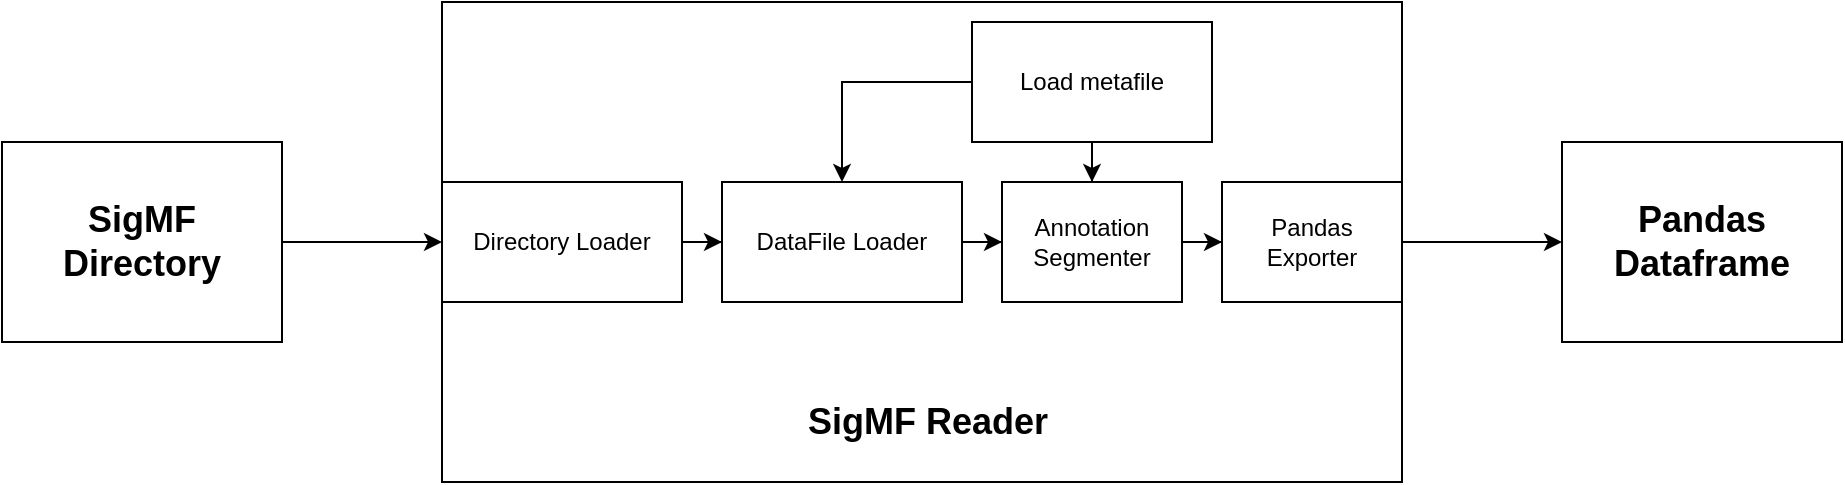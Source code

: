 <mxfile version="13.0.3" type="device"><diagram id="slPjONefmL1rHMstiXdi" name="Page-1"><mxGraphModel dx="2125" dy="823" grid="1" gridSize="10" guides="1" tooltips="1" connect="1" arrows="1" fold="1" page="1" pageScale="1" pageWidth="827" pageHeight="1169" math="0" shadow="0"><root><mxCell id="0"/><mxCell id="1" parent="0"/><mxCell id="XiUKRbX-mSEdYcj2PTFm-3" value="" style="edgeStyle=orthogonalEdgeStyle;rounded=0;orthogonalLoop=1;jettySize=auto;html=1;" edge="1" parent="1" source="XiUKRbX-mSEdYcj2PTFm-1" target="XiUKRbX-mSEdYcj2PTFm-2"><mxGeometry relative="1" as="geometry"/></mxCell><mxCell id="XiUKRbX-mSEdYcj2PTFm-1" value="" style="rounded=0;whiteSpace=wrap;html=1;" vertex="1" parent="1"><mxGeometry x="200" y="160" width="480" height="240" as="geometry"/></mxCell><mxCell id="XiUKRbX-mSEdYcj2PTFm-2" value="&lt;h2&gt;Pandas Dataframe&lt;/h2&gt;" style="rounded=0;whiteSpace=wrap;html=1;" vertex="1" parent="1"><mxGeometry x="760" y="230" width="140" height="100" as="geometry"/></mxCell><mxCell id="XiUKRbX-mSEdYcj2PTFm-6" value="" style="edgeStyle=orthogonalEdgeStyle;rounded=0;orthogonalLoop=1;jettySize=auto;html=1;" edge="1" parent="1" source="XiUKRbX-mSEdYcj2PTFm-5" target="XiUKRbX-mSEdYcj2PTFm-1"><mxGeometry relative="1" as="geometry"/></mxCell><mxCell id="XiUKRbX-mSEdYcj2PTFm-5" value="&lt;h2&gt;SigMF Directory&lt;/h2&gt;" style="rounded=0;whiteSpace=wrap;html=1;" vertex="1" parent="1"><mxGeometry x="-20" y="230" width="140" height="100" as="geometry"/></mxCell><mxCell id="XiUKRbX-mSEdYcj2PTFm-11" value="" style="edgeStyle=orthogonalEdgeStyle;rounded=0;orthogonalLoop=1;jettySize=auto;html=1;" edge="1" parent="1" source="XiUKRbX-mSEdYcj2PTFm-7" target="XiUKRbX-mSEdYcj2PTFm-10"><mxGeometry relative="1" as="geometry"/></mxCell><mxCell id="XiUKRbX-mSEdYcj2PTFm-7" value="Directory Loader" style="rounded=0;whiteSpace=wrap;html=1;" vertex="1" parent="1"><mxGeometry x="200" y="250" width="120" height="60" as="geometry"/></mxCell><mxCell id="XiUKRbX-mSEdYcj2PTFm-8" value="Pandas Exporter" style="rounded=0;whiteSpace=wrap;html=1;" vertex="1" parent="1"><mxGeometry x="590" y="250" width="90" height="60" as="geometry"/></mxCell><mxCell id="XiUKRbX-mSEdYcj2PTFm-12" value="" style="edgeStyle=orthogonalEdgeStyle;rounded=0;orthogonalLoop=1;jettySize=auto;html=1;entryX=0.5;entryY=0;entryDx=0;entryDy=0;" edge="1" parent="1" source="XiUKRbX-mSEdYcj2PTFm-9" target="XiUKRbX-mSEdYcj2PTFm-13"><mxGeometry relative="1" as="geometry"/></mxCell><mxCell id="XiUKRbX-mSEdYcj2PTFm-19" style="edgeStyle=orthogonalEdgeStyle;rounded=0;orthogonalLoop=1;jettySize=auto;html=1;entryX=0.5;entryY=0;entryDx=0;entryDy=0;" edge="1" parent="1" source="XiUKRbX-mSEdYcj2PTFm-9" target="XiUKRbX-mSEdYcj2PTFm-10"><mxGeometry relative="1" as="geometry"/></mxCell><mxCell id="XiUKRbX-mSEdYcj2PTFm-9" value="Load metafile" style="rounded=0;whiteSpace=wrap;html=1;" vertex="1" parent="1"><mxGeometry x="465" y="170" width="120" height="60" as="geometry"/></mxCell><mxCell id="XiUKRbX-mSEdYcj2PTFm-15" value="" style="edgeStyle=orthogonalEdgeStyle;rounded=0;orthogonalLoop=1;jettySize=auto;html=1;" edge="1" parent="1" source="XiUKRbX-mSEdYcj2PTFm-10" target="XiUKRbX-mSEdYcj2PTFm-13"><mxGeometry relative="1" as="geometry"/></mxCell><mxCell id="XiUKRbX-mSEdYcj2PTFm-10" value="DataFile Loader" style="rounded=0;whiteSpace=wrap;html=1;" vertex="1" parent="1"><mxGeometry x="340" y="250" width="120" height="60" as="geometry"/></mxCell><mxCell id="XiUKRbX-mSEdYcj2PTFm-16" value="" style="edgeStyle=orthogonalEdgeStyle;rounded=0;orthogonalLoop=1;jettySize=auto;html=1;" edge="1" parent="1" source="XiUKRbX-mSEdYcj2PTFm-13" target="XiUKRbX-mSEdYcj2PTFm-8"><mxGeometry relative="1" as="geometry"/></mxCell><mxCell id="XiUKRbX-mSEdYcj2PTFm-13" value="Annotation Segmenter" style="rounded=0;whiteSpace=wrap;html=1;" vertex="1" parent="1"><mxGeometry x="480" y="250" width="90" height="60" as="geometry"/></mxCell><mxCell id="XiUKRbX-mSEdYcj2PTFm-17" value="&lt;h2&gt;SigMF Reader&lt;/h2&gt;" style="text;html=1;strokeColor=none;fillColor=none;align=center;verticalAlign=middle;whiteSpace=wrap;rounded=0;" vertex="1" parent="1"><mxGeometry x="370" y="360" width="146" height="20" as="geometry"/></mxCell></root></mxGraphModel></diagram></mxfile>
